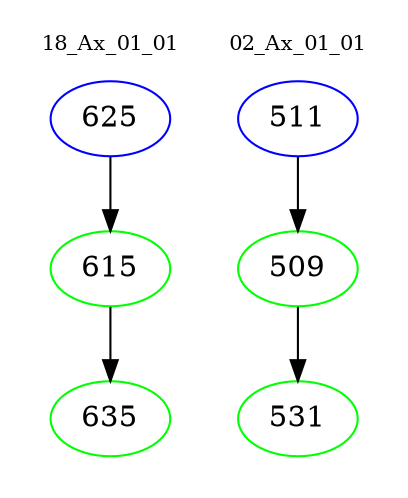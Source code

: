 digraph{
subgraph cluster_0 {
color = white
label = "18_Ax_01_01";
fontsize=10;
T0_625 [label="625", color="blue"]
T0_625 -> T0_615 [color="black"]
T0_615 [label="615", color="green"]
T0_615 -> T0_635 [color="black"]
T0_635 [label="635", color="green"]
}
subgraph cluster_1 {
color = white
label = "02_Ax_01_01";
fontsize=10;
T1_511 [label="511", color="blue"]
T1_511 -> T1_509 [color="black"]
T1_509 [label="509", color="green"]
T1_509 -> T1_531 [color="black"]
T1_531 [label="531", color="green"]
}
}
